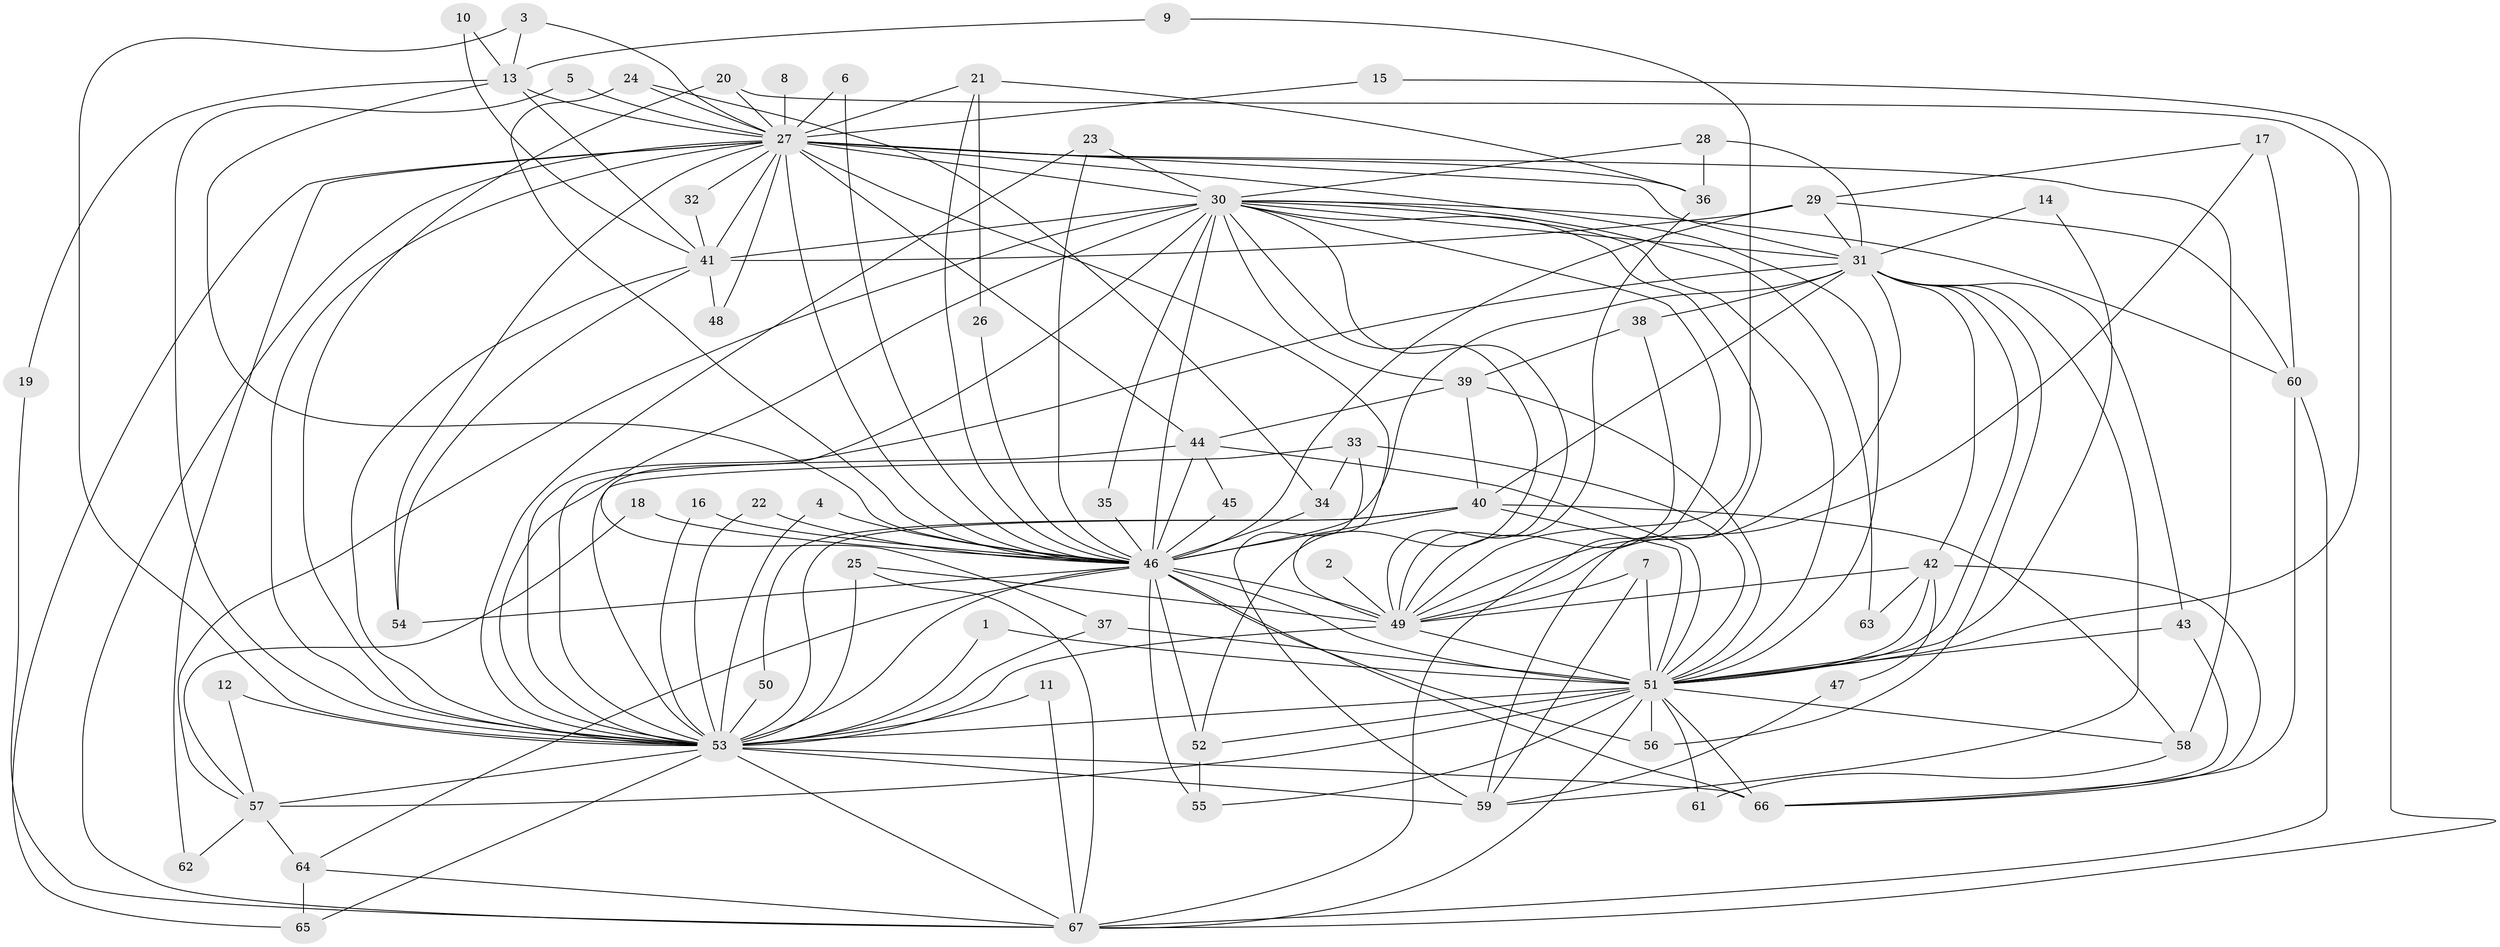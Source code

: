 // original degree distribution, {15: 0.015037593984962405, 19: 0.015037593984962405, 28: 0.007518796992481203, 27: 0.007518796992481203, 23: 0.007518796992481203, 34: 0.007518796992481203, 17: 0.007518796992481203, 35: 0.007518796992481203, 6: 0.03007518796992481, 2: 0.47368421052631576, 5: 0.03759398496240601, 4: 0.045112781954887216, 3: 0.3157894736842105, 10: 0.007518796992481203, 8: 0.007518796992481203, 7: 0.007518796992481203}
// Generated by graph-tools (version 1.1) at 2025/49/03/09/25 03:49:27]
// undirected, 67 vertices, 177 edges
graph export_dot {
graph [start="1"]
  node [color=gray90,style=filled];
  1;
  2;
  3;
  4;
  5;
  6;
  7;
  8;
  9;
  10;
  11;
  12;
  13;
  14;
  15;
  16;
  17;
  18;
  19;
  20;
  21;
  22;
  23;
  24;
  25;
  26;
  27;
  28;
  29;
  30;
  31;
  32;
  33;
  34;
  35;
  36;
  37;
  38;
  39;
  40;
  41;
  42;
  43;
  44;
  45;
  46;
  47;
  48;
  49;
  50;
  51;
  52;
  53;
  54;
  55;
  56;
  57;
  58;
  59;
  60;
  61;
  62;
  63;
  64;
  65;
  66;
  67;
  1 -- 51 [weight=1.0];
  1 -- 53 [weight=1.0];
  2 -- 49 [weight=1.0];
  3 -- 13 [weight=1.0];
  3 -- 27 [weight=1.0];
  3 -- 53 [weight=1.0];
  4 -- 46 [weight=1.0];
  4 -- 53 [weight=1.0];
  5 -- 27 [weight=1.0];
  5 -- 53 [weight=1.0];
  6 -- 27 [weight=1.0];
  6 -- 46 [weight=1.0];
  7 -- 49 [weight=1.0];
  7 -- 51 [weight=1.0];
  7 -- 59 [weight=1.0];
  8 -- 27 [weight=1.0];
  9 -- 13 [weight=1.0];
  9 -- 49 [weight=1.0];
  10 -- 13 [weight=1.0];
  10 -- 41 [weight=1.0];
  11 -- 53 [weight=1.0];
  11 -- 67 [weight=1.0];
  12 -- 53 [weight=1.0];
  12 -- 57 [weight=1.0];
  13 -- 19 [weight=1.0];
  13 -- 27 [weight=1.0];
  13 -- 41 [weight=1.0];
  13 -- 46 [weight=1.0];
  14 -- 31 [weight=1.0];
  14 -- 51 [weight=1.0];
  15 -- 27 [weight=1.0];
  15 -- 67 [weight=1.0];
  16 -- 46 [weight=1.0];
  16 -- 53 [weight=1.0];
  17 -- 29 [weight=1.0];
  17 -- 49 [weight=1.0];
  17 -- 60 [weight=1.0];
  18 -- 46 [weight=1.0];
  18 -- 57 [weight=1.0];
  19 -- 67 [weight=1.0];
  20 -- 27 [weight=1.0];
  20 -- 51 [weight=1.0];
  20 -- 53 [weight=1.0];
  21 -- 26 [weight=1.0];
  21 -- 27 [weight=1.0];
  21 -- 36 [weight=1.0];
  21 -- 46 [weight=1.0];
  22 -- 46 [weight=1.0];
  22 -- 53 [weight=1.0];
  23 -- 30 [weight=1.0];
  23 -- 46 [weight=1.0];
  23 -- 53 [weight=1.0];
  24 -- 27 [weight=1.0];
  24 -- 34 [weight=1.0];
  24 -- 46 [weight=2.0];
  25 -- 49 [weight=1.0];
  25 -- 53 [weight=1.0];
  25 -- 67 [weight=1.0];
  26 -- 46 [weight=1.0];
  27 -- 30 [weight=1.0];
  27 -- 31 [weight=1.0];
  27 -- 32 [weight=1.0];
  27 -- 36 [weight=2.0];
  27 -- 41 [weight=2.0];
  27 -- 44 [weight=2.0];
  27 -- 46 [weight=3.0];
  27 -- 48 [weight=1.0];
  27 -- 49 [weight=1.0];
  27 -- 51 [weight=1.0];
  27 -- 53 [weight=2.0];
  27 -- 54 [weight=1.0];
  27 -- 58 [weight=1.0];
  27 -- 62 [weight=1.0];
  27 -- 65 [weight=1.0];
  27 -- 67 [weight=1.0];
  28 -- 30 [weight=1.0];
  28 -- 31 [weight=2.0];
  28 -- 36 [weight=1.0];
  29 -- 31 [weight=1.0];
  29 -- 41 [weight=1.0];
  29 -- 46 [weight=1.0];
  29 -- 60 [weight=1.0];
  30 -- 31 [weight=1.0];
  30 -- 35 [weight=1.0];
  30 -- 37 [weight=1.0];
  30 -- 39 [weight=2.0];
  30 -- 41 [weight=1.0];
  30 -- 46 [weight=3.0];
  30 -- 49 [weight=1.0];
  30 -- 51 [weight=1.0];
  30 -- 52 [weight=1.0];
  30 -- 53 [weight=3.0];
  30 -- 57 [weight=1.0];
  30 -- 59 [weight=1.0];
  30 -- 60 [weight=1.0];
  30 -- 63 [weight=1.0];
  30 -- 67 [weight=1.0];
  31 -- 38 [weight=1.0];
  31 -- 40 [weight=1.0];
  31 -- 42 [weight=1.0];
  31 -- 43 [weight=1.0];
  31 -- 46 [weight=3.0];
  31 -- 49 [weight=1.0];
  31 -- 51 [weight=1.0];
  31 -- 53 [weight=2.0];
  31 -- 56 [weight=1.0];
  31 -- 59 [weight=1.0];
  32 -- 41 [weight=1.0];
  33 -- 34 [weight=1.0];
  33 -- 51 [weight=1.0];
  33 -- 53 [weight=1.0];
  33 -- 59 [weight=1.0];
  34 -- 46 [weight=1.0];
  35 -- 46 [weight=2.0];
  36 -- 49 [weight=1.0];
  37 -- 51 [weight=1.0];
  37 -- 53 [weight=1.0];
  38 -- 39 [weight=1.0];
  38 -- 49 [weight=1.0];
  39 -- 40 [weight=1.0];
  39 -- 44 [weight=1.0];
  39 -- 51 [weight=1.0];
  40 -- 46 [weight=2.0];
  40 -- 50 [weight=1.0];
  40 -- 51 [weight=2.0];
  40 -- 53 [weight=1.0];
  40 -- 58 [weight=1.0];
  41 -- 48 [weight=1.0];
  41 -- 53 [weight=1.0];
  41 -- 54 [weight=1.0];
  42 -- 47 [weight=1.0];
  42 -- 49 [weight=1.0];
  42 -- 51 [weight=1.0];
  42 -- 63 [weight=1.0];
  42 -- 66 [weight=1.0];
  43 -- 51 [weight=2.0];
  43 -- 66 [weight=1.0];
  44 -- 45 [weight=1.0];
  44 -- 46 [weight=1.0];
  44 -- 51 [weight=1.0];
  44 -- 53 [weight=2.0];
  45 -- 46 [weight=1.0];
  46 -- 49 [weight=4.0];
  46 -- 51 [weight=3.0];
  46 -- 52 [weight=2.0];
  46 -- 53 [weight=6.0];
  46 -- 54 [weight=1.0];
  46 -- 55 [weight=1.0];
  46 -- 56 [weight=1.0];
  46 -- 64 [weight=1.0];
  46 -- 66 [weight=3.0];
  47 -- 59 [weight=1.0];
  49 -- 51 [weight=1.0];
  49 -- 53 [weight=2.0];
  50 -- 53 [weight=1.0];
  51 -- 52 [weight=1.0];
  51 -- 53 [weight=3.0];
  51 -- 55 [weight=1.0];
  51 -- 56 [weight=1.0];
  51 -- 57 [weight=3.0];
  51 -- 58 [weight=1.0];
  51 -- 61 [weight=1.0];
  51 -- 66 [weight=1.0];
  51 -- 67 [weight=1.0];
  52 -- 55 [weight=1.0];
  53 -- 57 [weight=1.0];
  53 -- 59 [weight=1.0];
  53 -- 65 [weight=1.0];
  53 -- 66 [weight=1.0];
  53 -- 67 [weight=1.0];
  57 -- 62 [weight=1.0];
  57 -- 64 [weight=1.0];
  58 -- 61 [weight=1.0];
  60 -- 66 [weight=2.0];
  60 -- 67 [weight=1.0];
  64 -- 65 [weight=1.0];
  64 -- 67 [weight=1.0];
}
